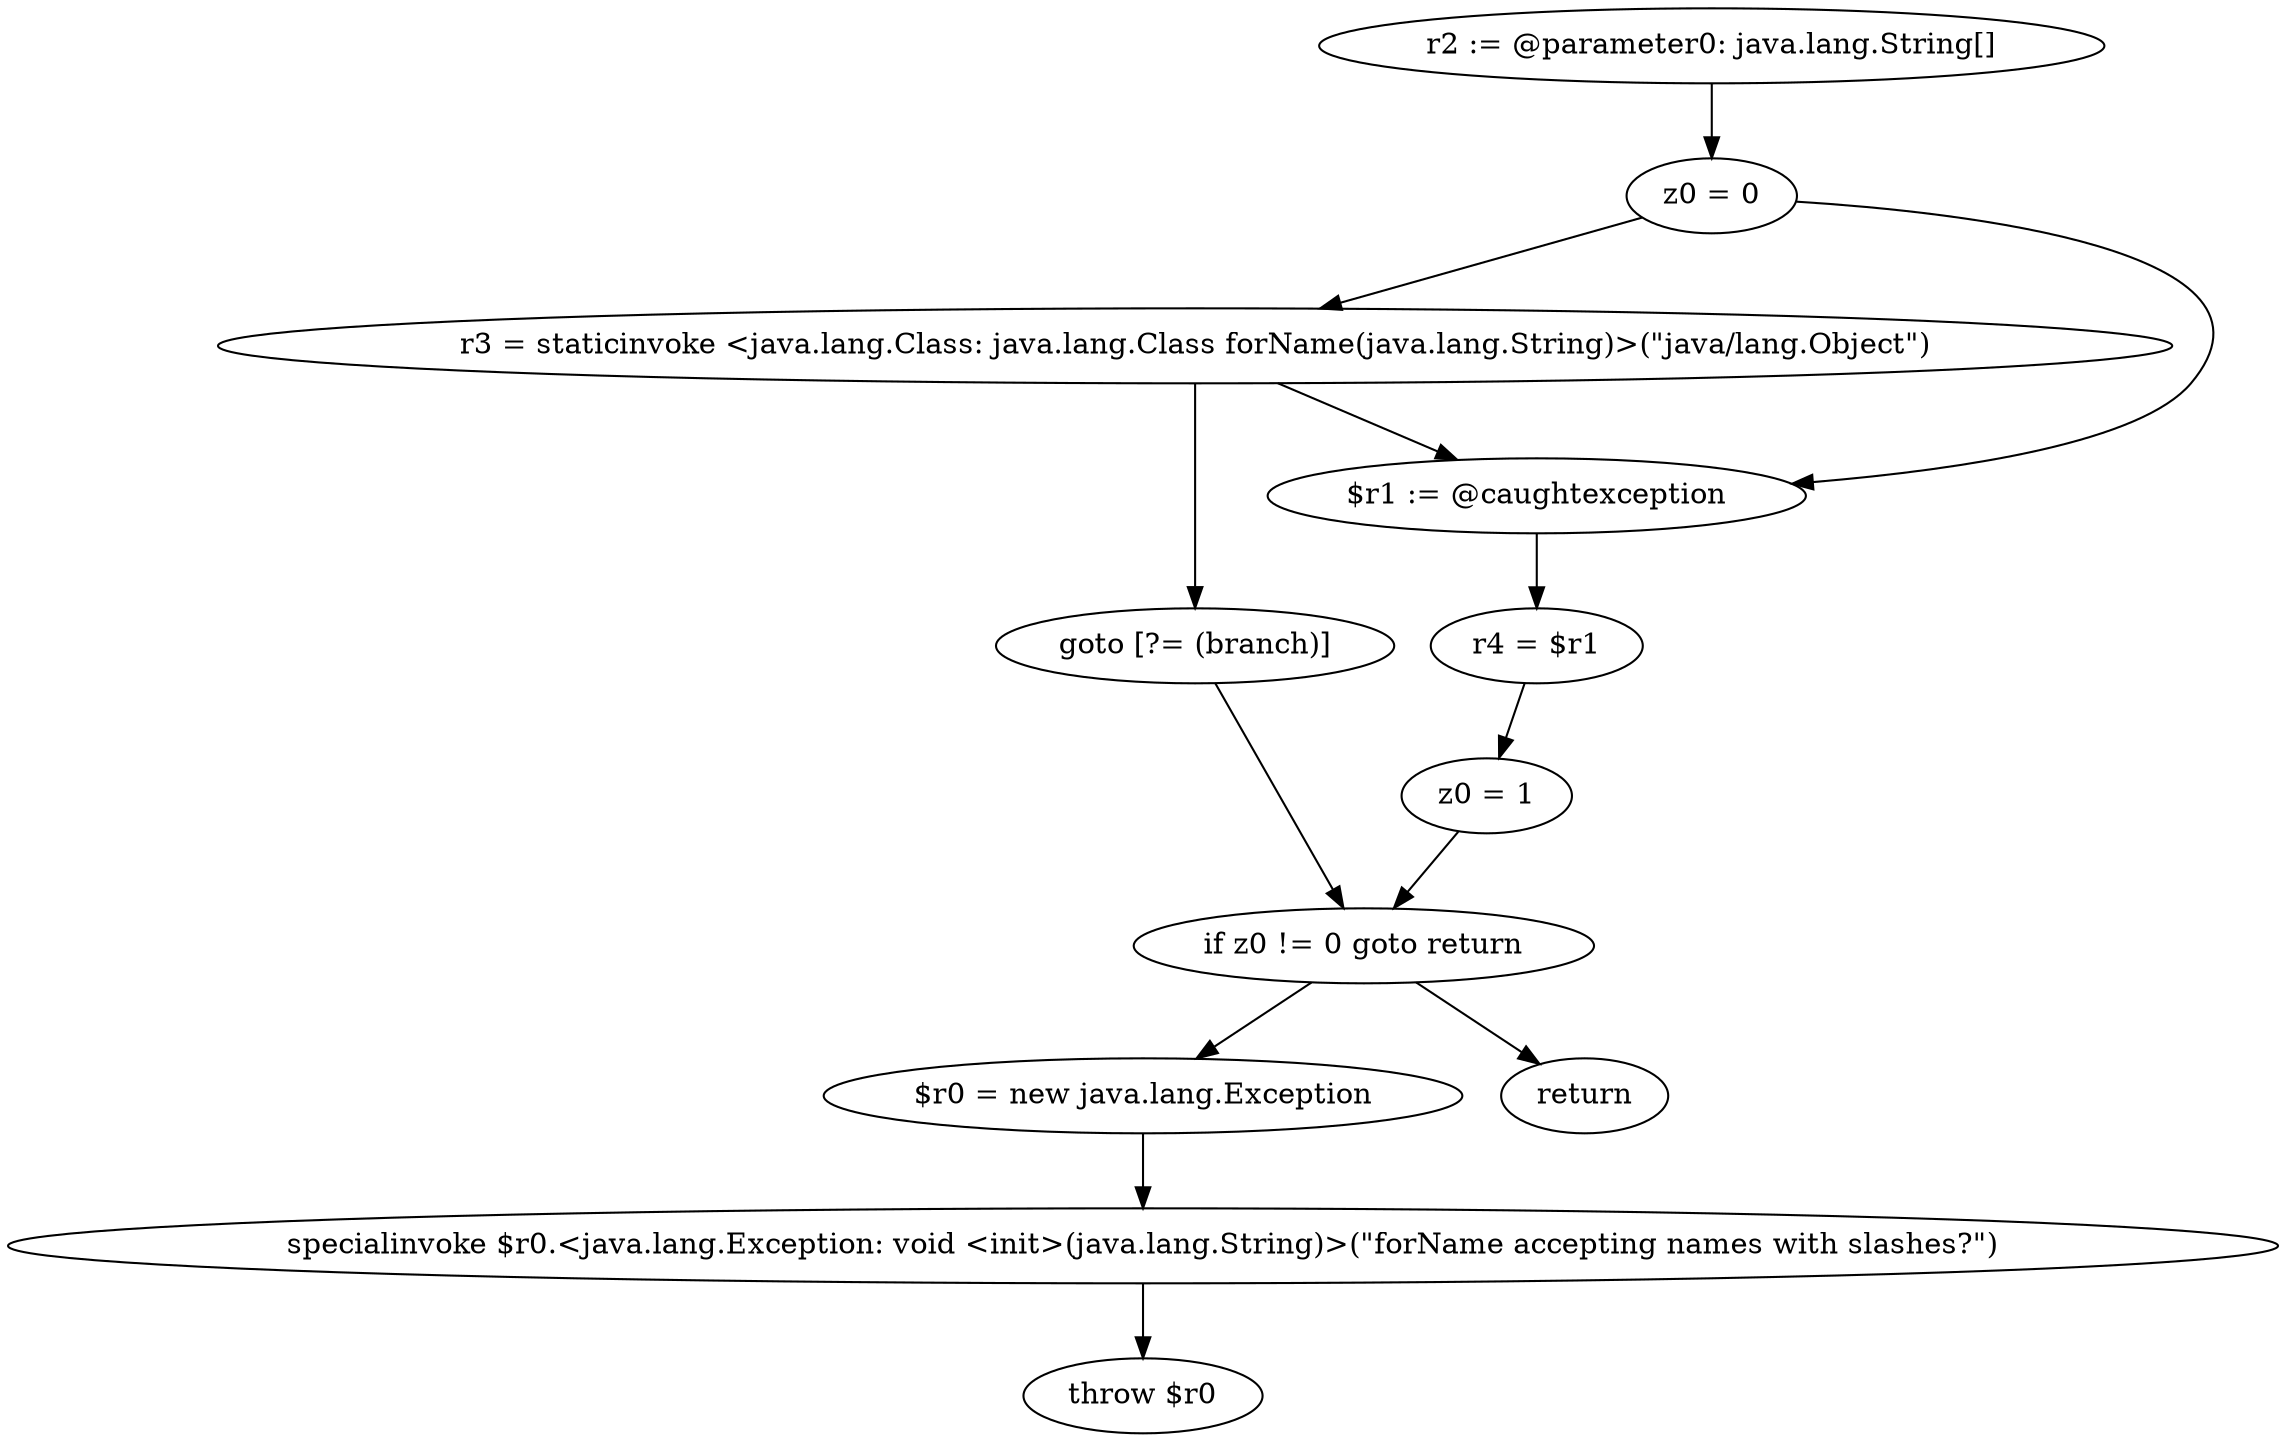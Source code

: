 digraph "unitGraph" {
    "r2 := @parameter0: java.lang.String[]"
    "z0 = 0"
    "r3 = staticinvoke <java.lang.Class: java.lang.Class forName(java.lang.String)>(\"java/lang.Object\")"
    "goto [?= (branch)]"
    "$r1 := @caughtexception"
    "r4 = $r1"
    "z0 = 1"
    "if z0 != 0 goto return"
    "$r0 = new java.lang.Exception"
    "specialinvoke $r0.<java.lang.Exception: void <init>(java.lang.String)>(\"forName accepting names with slashes?\")"
    "throw $r0"
    "return"
    "r2 := @parameter0: java.lang.String[]"->"z0 = 0";
    "z0 = 0"->"r3 = staticinvoke <java.lang.Class: java.lang.Class forName(java.lang.String)>(\"java/lang.Object\")";
    "z0 = 0"->"$r1 := @caughtexception";
    "r3 = staticinvoke <java.lang.Class: java.lang.Class forName(java.lang.String)>(\"java/lang.Object\")"->"goto [?= (branch)]";
    "r3 = staticinvoke <java.lang.Class: java.lang.Class forName(java.lang.String)>(\"java/lang.Object\")"->"$r1 := @caughtexception";
    "goto [?= (branch)]"->"if z0 != 0 goto return";
    "$r1 := @caughtexception"->"r4 = $r1";
    "r4 = $r1"->"z0 = 1";
    "z0 = 1"->"if z0 != 0 goto return";
    "if z0 != 0 goto return"->"$r0 = new java.lang.Exception";
    "if z0 != 0 goto return"->"return";
    "$r0 = new java.lang.Exception"->"specialinvoke $r0.<java.lang.Exception: void <init>(java.lang.String)>(\"forName accepting names with slashes?\")";
    "specialinvoke $r0.<java.lang.Exception: void <init>(java.lang.String)>(\"forName accepting names with slashes?\")"->"throw $r0";
}
